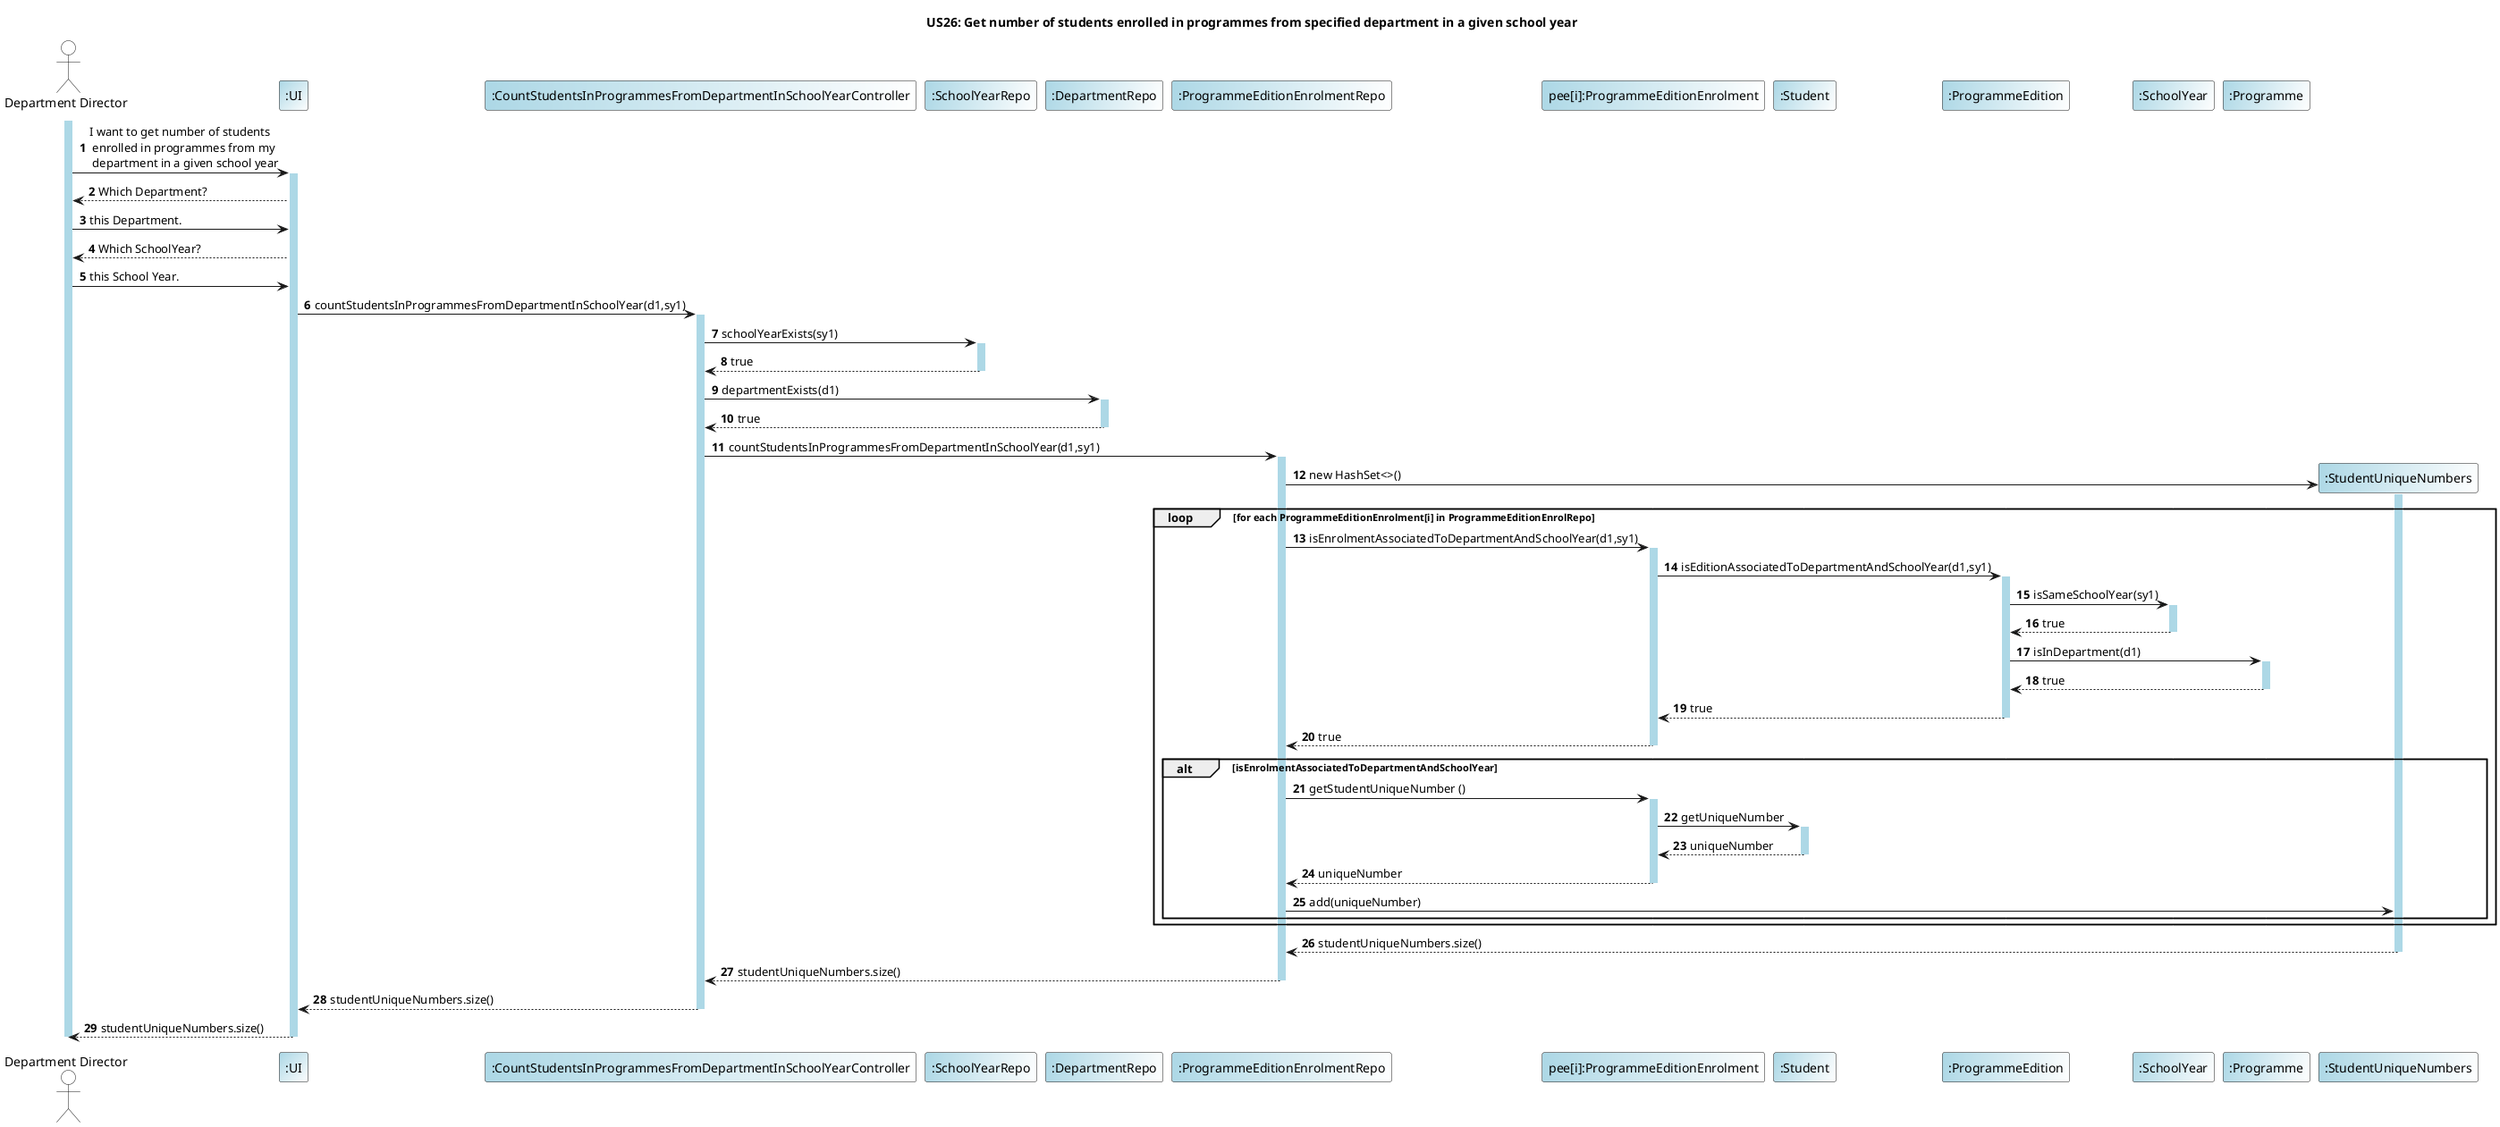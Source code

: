 @startuml

title US26: Get number of students enrolled in programmes from specified department in a given school year
autonumber
skinparam sequence {
   LifelineBorderColor LigthBlue
   LifelineBackgroundColor LightBlue
 }

actor "Department Director" as DepartmentDir #White
participant ":UI" as UI #LightBlue/White
participant ":CountStudentsInProgrammesFromDepartmentInSchoolYearController" as Controller #LightBlue/White
participant ":SchoolYearRepo" as SchoolYearRepo #LightBlue/White
participant ":DepartmentRepo" as DepartmentRepo #LightBlue/White
participant ":ProgrammeEditionEnrolmentRepo" as ProgrammeEditionEnrolRepo #LightBlue/White
participant "pee[i]:ProgrammeEditionEnrolment" as ProgrammeEditionEnrolment #LightBlue/White
participant ":Student" as Student #LightBlue/White
participant ":ProgrammeEdition" as ProgrammeEdition #LightBlue/White
participant ":SchoolYear" as SchoolYear #LightBlue/White
participant ":Programme" as Programme #LightBlue/White


activate DepartmentDir
DepartmentDir -> UI: I want to get number of students \n enrolled in programmes from my \n department in a given school year
activate UI
UI-->DepartmentDir: Which Department?
DepartmentDir ->UI: this Department.
UI --> DepartmentDir: Which SchoolYear?
DepartmentDir ->UI: this School Year.

UI-> Controller: countStudentsInProgrammesFromDepartmentInSchoolYear(d1,sy1)
activate Controller
Controller -> SchoolYearRepo: schoolYearExists(sy1)
activate SchoolYearRepo
SchoolYearRepo --> Controller: true
deactivate SchoolYearRepo
Controller -> DepartmentRepo: departmentExists(d1)
activate DepartmentRepo
DepartmentRepo-->Controller: true
deactivate DepartmentRepo
Controller -> ProgrammeEditionEnrolRepo: countStudentsInProgrammesFromDepartmentInSchoolYear(d1,sy1)
activate ProgrammeEditionEnrolRepo
create ":StudentUniqueNumbers" #LightBlue/White
ProgrammeEditionEnrolRepo -> ":StudentUniqueNumbers"** : new HashSet<>()
activate ":StudentUniqueNumbers"
loop for each ProgrammeEditionEnrolment[i] in ProgrammeEditionEnrolRepo
ProgrammeEditionEnrolRepo ->ProgrammeEditionEnrolment :isEnrolmentAssociatedToDepartmentAndSchoolYear(d1,sy1)
activate ProgrammeEditionEnrolment
ProgrammeEditionEnrolment -> ProgrammeEdition: isEditionAssociatedToDepartmentAndSchoolYear(d1,sy1)
activate ProgrammeEdition
ProgrammeEdition->SchoolYear: isSameSchoolYear(sy1)
activate SchoolYear
SchoolYear -->ProgrammeEdition: true
deactivate SchoolYear
ProgrammeEdition->Programme: isInDepartment(d1)
activate Programme
Programme-->ProgrammeEdition:true
deactivate Programme
ProgrammeEdition-->ProgrammeEditionEnrolment: true
deactivate ProgrammeEdition
ProgrammeEditionEnrolment-->ProgrammeEditionEnrolRepo: true
deactivate ProgrammeEditionEnrolment
alt isEnrolmentAssociatedToDepartmentAndSchoolYear
ProgrammeEditionEnrolRepo -> ProgrammeEditionEnrolment: getStudentUniqueNumber ()
activate ProgrammeEditionEnrolment
ProgrammeEditionEnrolment -> Student:getUniqueNumber
activate Student
Student -->ProgrammeEditionEnrolment: uniqueNumber
deactivate Student
ProgrammeEditionEnrolment --> ProgrammeEditionEnrolRepo: uniqueNumber
deactivate ProgrammeEditionEnrolment
ProgrammeEditionEnrolRepo -> ":StudentUniqueNumbers": add(uniqueNumber)
end
end
":StudentUniqueNumbers" --> ProgrammeEditionEnrolRepo: studentUniqueNumbers.size()
deactivate ":StudentUniqueNumbers"
ProgrammeEditionEnrolRepo-->Controller: studentUniqueNumbers.size()
deactivate ProgrammeEditionEnrolRepo
Controller --> UI:  studentUniqueNumbers.size()
deactivate Controller
UI-->DepartmentDir: studentUniqueNumbers.size()
deactivate DepartmentDir
deactivate UI


@enduml